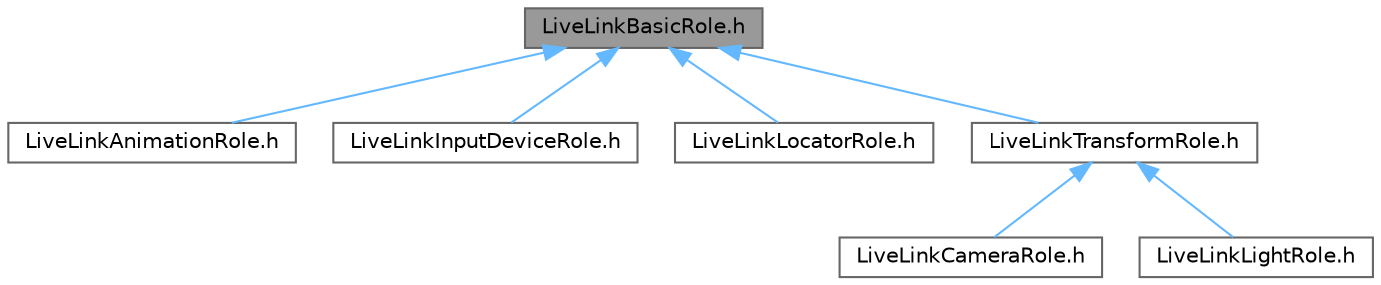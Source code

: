 digraph "LiveLinkBasicRole.h"
{
 // INTERACTIVE_SVG=YES
 // LATEX_PDF_SIZE
  bgcolor="transparent";
  edge [fontname=Helvetica,fontsize=10,labelfontname=Helvetica,labelfontsize=10];
  node [fontname=Helvetica,fontsize=10,shape=box,height=0.2,width=0.4];
  Node1 [id="Node000001",label="LiveLinkBasicRole.h",height=0.2,width=0.4,color="gray40", fillcolor="grey60", style="filled", fontcolor="black",tooltip=" "];
  Node1 -> Node2 [id="edge1_Node000001_Node000002",dir="back",color="steelblue1",style="solid",tooltip=" "];
  Node2 [id="Node000002",label="LiveLinkAnimationRole.h",height=0.2,width=0.4,color="grey40", fillcolor="white", style="filled",URL="$de/d82/LiveLinkAnimationRole_8h.html",tooltip=" "];
  Node1 -> Node3 [id="edge2_Node000001_Node000003",dir="back",color="steelblue1",style="solid",tooltip=" "];
  Node3 [id="Node000003",label="LiveLinkInputDeviceRole.h",height=0.2,width=0.4,color="grey40", fillcolor="white", style="filled",URL="$d3/d0b/LiveLinkInputDeviceRole_8h.html",tooltip=" "];
  Node1 -> Node4 [id="edge3_Node000001_Node000004",dir="back",color="steelblue1",style="solid",tooltip=" "];
  Node4 [id="Node000004",label="LiveLinkLocatorRole.h",height=0.2,width=0.4,color="grey40", fillcolor="white", style="filled",URL="$de/d86/LiveLinkLocatorRole_8h.html",tooltip=" "];
  Node1 -> Node5 [id="edge4_Node000001_Node000005",dir="back",color="steelblue1",style="solid",tooltip=" "];
  Node5 [id="Node000005",label="LiveLinkTransformRole.h",height=0.2,width=0.4,color="grey40", fillcolor="white", style="filled",URL="$df/df4/LiveLinkTransformRole_8h.html",tooltip=" "];
  Node5 -> Node6 [id="edge5_Node000005_Node000006",dir="back",color="steelblue1",style="solid",tooltip=" "];
  Node6 [id="Node000006",label="LiveLinkCameraRole.h",height=0.2,width=0.4,color="grey40", fillcolor="white", style="filled",URL="$d7/d89/LiveLinkCameraRole_8h.html",tooltip=" "];
  Node5 -> Node7 [id="edge6_Node000005_Node000007",dir="back",color="steelblue1",style="solid",tooltip=" "];
  Node7 [id="Node000007",label="LiveLinkLightRole.h",height=0.2,width=0.4,color="grey40", fillcolor="white", style="filled",URL="$d2/d10/LiveLinkLightRole_8h.html",tooltip=" "];
}
